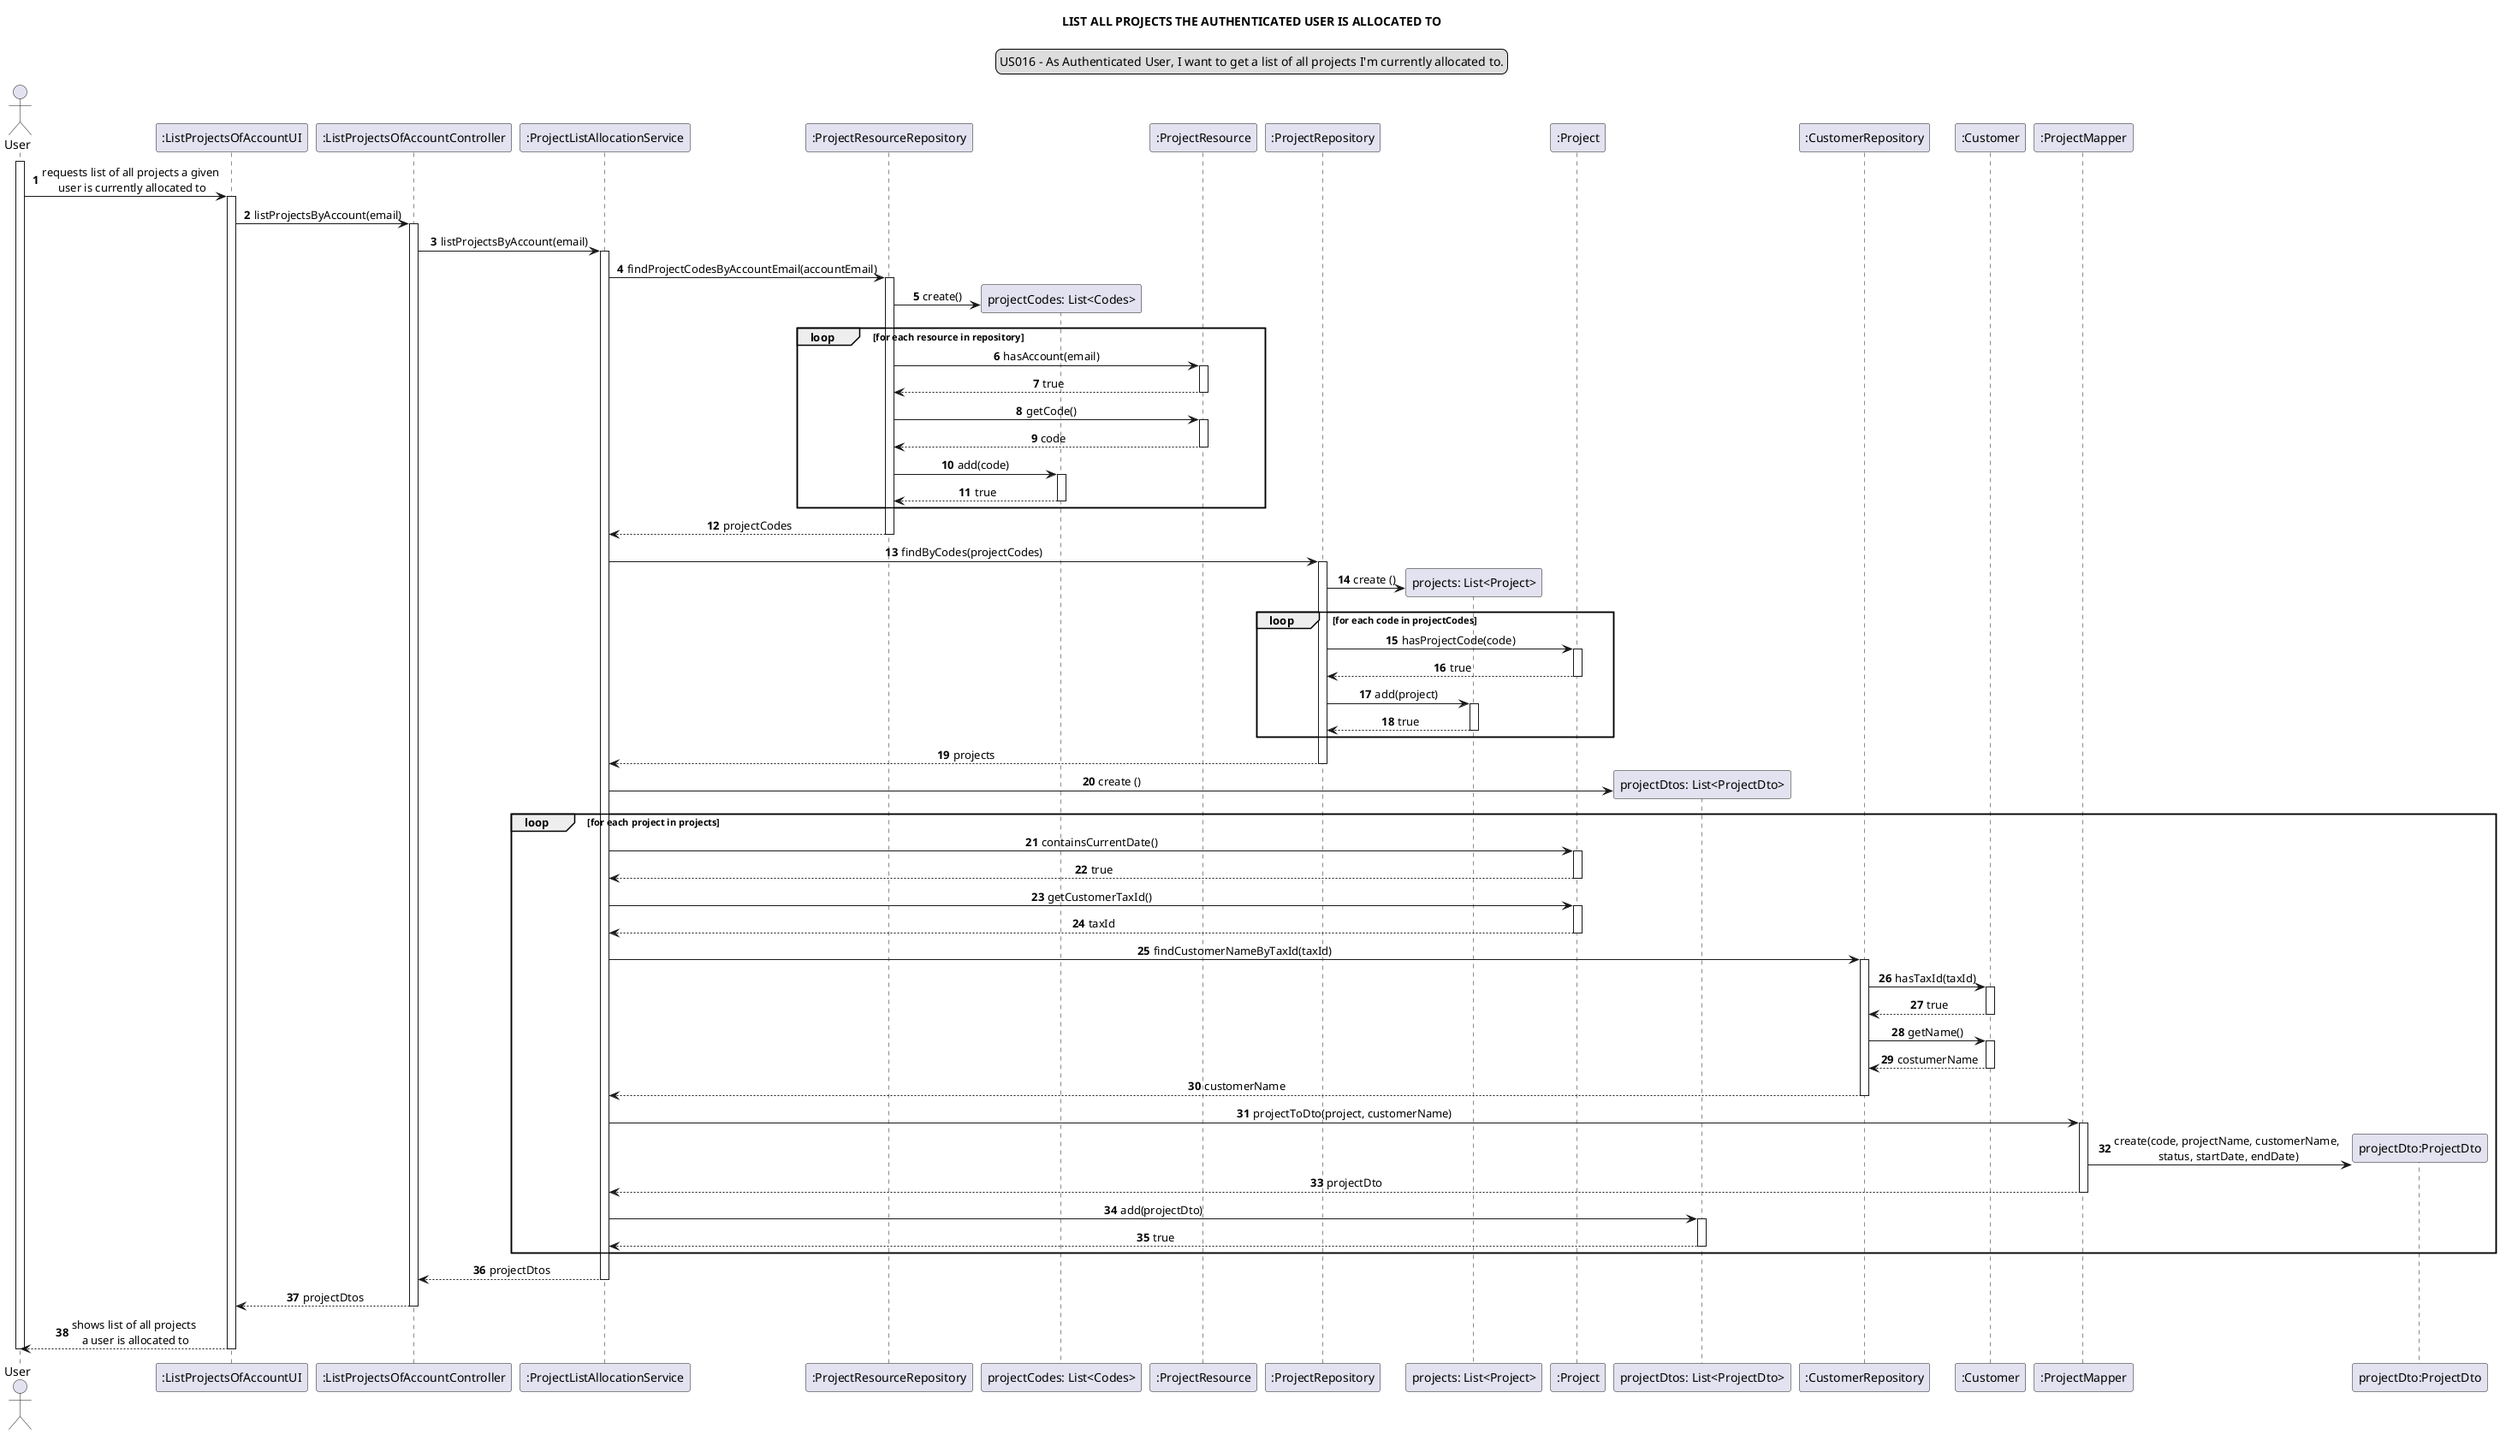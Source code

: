 @startuml

skinparam sequenceMessageAlign center
title LIST ALL PROJECTS THE AUTHENTICATED USER IS ALLOCATED TO
legend top
US016 - As Authenticated User, I want to get a list of all projects I'm currently allocated to.
end legend
autonumber
actor User

participant ":ListProjectsOfAccountUI" as ui
participant ":ListProjectsOfAccountController" as controller
participant ":ProjectListAllocationService" as service
participant ":ProjectResourceRepository" as resourceRepo
participant "projectCodes: List<Codes>" as projectList
participant ":ProjectResource" as resource
participant ":ProjectRepository" as projectRepo
participant "projects: List<Project>" as list
participant ":Project" as project
participant "projectDtos: List<ProjectDto>" as dtoList
participant ":CustomerRepository" as customerRepo
participant ":Customer" as customer
participant ":ProjectMapper" as mapper
participant "projectDto:ProjectDto" as dto


activate User
User -> ui: requests list of all projects a given\n user is currently allocated to
activate ui
ui -> controller: listProjectsByAccount(email)
activate controller
controller -> service: listProjectsByAccount(email)
activate service
service -> resourceRepo: findProjectCodesByAccountEmail(accountEmail)
activate resourceRepo
create projectList
resourceRepo -> projectList: create()
loop for each resource in repository
resourceRepo -> resource: hasAccount(email)
activate resource
resource --> resourceRepo: true
deactivate
resourceRepo -> resource: getCode()
activate resource
resource --> resourceRepo: code
deactivate
resourceRepo -> projectList: add(code)
activate projectList
projectList --> resourceRepo: true
deactivate
end loop
service <-- resourceRepo:  projectCodes
deactivate resourceRepo
service -> projectRepo: findByCodes(projectCodes)
activate projectRepo
create list
projectRepo -> list: create ()
loop for each code in projectCodes
projectRepo -> project: hasProjectCode(code)
activate project
project --> projectRepo: true
deactivate project
projectRepo -> list: add(project)
activate list
list --> projectRepo: true
deactivate
end loop
projectRepo --> service: projects
deactivate projectRepo
create dtoList
service -> dtoList: create ()
loop for each project in projects
service -> project: containsCurrentDate()
activate project
service <-- project: true
deactivate
service -> project: getCustomerTaxId()
activate project
service <-- project: taxId
deactivate
service -> customerRepo: findCustomerNameByTaxId(taxId)
activate customerRepo
customerRepo -> customer: hasTaxId(taxId)
activate customer
customer --> customerRepo: true
deactivate customer
customerRepo -> customer: getName()
activate customer
customer --> customerRepo: costumerName
deactivate customer
customerRepo --> service: customerName
deactivate customerRepo
service -> mapper: projectToDto(project, customerName)
activate mapper
create dto
mapper -> dto: create(code, projectName, customerName, \nstatus, startDate, endDate)
mapper --> service: projectDto
deactivate mapper
service -> dtoList: add(projectDto)
activate dtoList
dtoList --> service: true
deactivate
end loop
deactivate mapper
service --> controller: projectDtos
deactivate service
controller --> ui: projectDtos
deactivate controller
ui --> User: shows list of all projects\n a user is allocated to
deactivate ui
deactivate User

@enduml